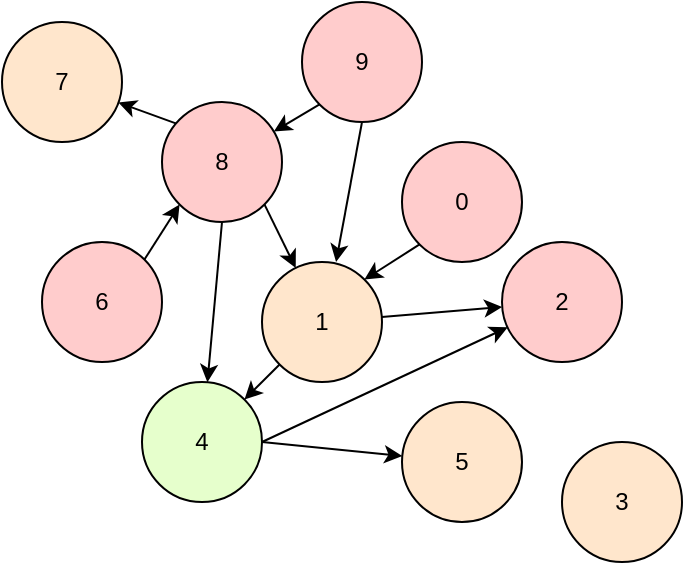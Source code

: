 <mxfile version="12.2.4" pages="1"><diagram id="jxInCSpNKCHyi3ZWSedt" name="Page-1"><mxGraphModel dx="629" dy="325" grid="1" gridSize="10" guides="1" tooltips="1" connect="1" arrows="1" fold="1" page="1" pageScale="1" pageWidth="850" pageHeight="1100" math="0" shadow="0"><root><mxCell id="0"/><mxCell id="1" parent="0"/><mxCell id="4" style="rounded=0;orthogonalLoop=1;jettySize=auto;html=1;exitX=1;exitY=0.5;exitDx=0;exitDy=0;" parent="1" source="2" target="3" edge="1"><mxGeometry relative="1" as="geometry"/></mxCell><mxCell id="10" style="edgeStyle=none;rounded=0;orthogonalLoop=1;jettySize=auto;html=1;exitX=0.5;exitY=1;exitDx=0;exitDy=0;" parent="1" source="2" target="7" edge="1"><mxGeometry relative="1" as="geometry"/></mxCell><mxCell id="12" style="edgeStyle=none;rounded=0;orthogonalLoop=1;jettySize=auto;html=1;exitX=1;exitY=1;exitDx=0;exitDy=0;" parent="1" source="2" target="11" edge="1"><mxGeometry relative="1" as="geometry"/></mxCell><mxCell id="2" value="8" style="ellipse;whiteSpace=wrap;html=1;fillColor=#FFCCCC;" parent="1" vertex="1"><mxGeometry x="110" y="60" width="60" height="60" as="geometry"/></mxCell><mxCell id="3" value="7" style="ellipse;whiteSpace=wrap;html=1;fillColor=#FFE6CC;" parent="1" vertex="1"><mxGeometry x="30" y="20" width="60" height="60" as="geometry"/></mxCell><mxCell id="6" style="rounded=0;orthogonalLoop=1;jettySize=auto;html=1;exitX=1;exitY=0;exitDx=0;exitDy=0;entryX=0;entryY=1;entryDx=0;entryDy=0;" parent="1" source="5" target="2" edge="1"><mxGeometry relative="1" as="geometry"/></mxCell><mxCell id="5" value="6" style="ellipse;whiteSpace=wrap;html=1;fillColor=#FFCCCC;" parent="1" vertex="1"><mxGeometry x="50" y="130" width="60" height="60" as="geometry"/></mxCell><mxCell id="9" style="edgeStyle=none;rounded=0;orthogonalLoop=1;jettySize=auto;html=1;exitX=1;exitY=0.5;exitDx=0;exitDy=0;" parent="1" source="7" target="8" edge="1"><mxGeometry relative="1" as="geometry"/></mxCell><mxCell id="23" style="edgeStyle=none;rounded=0;orthogonalLoop=1;jettySize=auto;html=1;exitX=1;exitY=0.5;exitDx=0;exitDy=0;" parent="1" source="7" target="13" edge="1"><mxGeometry relative="1" as="geometry"/></mxCell><mxCell id="7" value="4" style="ellipse;whiteSpace=wrap;html=1;fillColor=#E6FFCC;" parent="1" vertex="1"><mxGeometry x="100" y="200" width="60" height="60" as="geometry"/></mxCell><mxCell id="8" value="5" style="ellipse;whiteSpace=wrap;html=1;fillColor=#FFE6CC;" parent="1" vertex="1"><mxGeometry x="230" y="210" width="60" height="60" as="geometry"/></mxCell><mxCell id="14" value="" style="edgeStyle=none;rounded=0;orthogonalLoop=1;jettySize=auto;html=1;" parent="1" source="11" target="13" edge="1"><mxGeometry relative="1" as="geometry"/></mxCell><mxCell id="15" style="edgeStyle=none;rounded=0;orthogonalLoop=1;jettySize=auto;html=1;exitX=0;exitY=1;exitDx=0;exitDy=0;entryX=1;entryY=0;entryDx=0;entryDy=0;" parent="1" source="11" target="7" edge="1"><mxGeometry relative="1" as="geometry"/></mxCell><mxCell id="11" value="1" style="ellipse;whiteSpace=wrap;html=1;fillColor=#FFE6CC;" parent="1" vertex="1"><mxGeometry x="160" y="140" width="60" height="60" as="geometry"/></mxCell><mxCell id="13" value="2" style="ellipse;whiteSpace=wrap;html=1;fillColor=#FFCCCC;" parent="1" vertex="1"><mxGeometry x="280" y="130" width="60" height="60" as="geometry"/></mxCell><mxCell id="19" style="edgeStyle=none;rounded=0;orthogonalLoop=1;jettySize=auto;html=1;exitX=0;exitY=1;exitDx=0;exitDy=0;" parent="1" source="16" target="2" edge="1"><mxGeometry relative="1" as="geometry"/></mxCell><mxCell id="20" style="edgeStyle=none;rounded=0;orthogonalLoop=1;jettySize=auto;html=1;exitX=0.5;exitY=1;exitDx=0;exitDy=0;entryX=0.617;entryY=0;entryDx=0;entryDy=0;entryPerimeter=0;" parent="1" source="16" target="11" edge="1"><mxGeometry relative="1" as="geometry"/></mxCell><mxCell id="16" value="9" style="ellipse;whiteSpace=wrap;html=1;fillColor=#FFCCCC;" parent="1" vertex="1"><mxGeometry x="180" y="10" width="60" height="60" as="geometry"/></mxCell><mxCell id="22" style="edgeStyle=none;rounded=0;orthogonalLoop=1;jettySize=auto;html=1;exitX=0;exitY=1;exitDx=0;exitDy=0;entryX=1;entryY=0;entryDx=0;entryDy=0;" parent="1" source="21" target="11" edge="1"><mxGeometry relative="1" as="geometry"/></mxCell><mxCell id="21" value="0" style="ellipse;whiteSpace=wrap;html=1;fillColor=#FFCCCC;" parent="1" vertex="1"><mxGeometry x="230" y="80" width="60" height="60" as="geometry"/></mxCell><mxCell id="24" value="3" style="ellipse;whiteSpace=wrap;html=1;fillColor=#FFE6CC;" parent="1" vertex="1"><mxGeometry x="310" y="230" width="60" height="60" as="geometry"/></mxCell></root></mxGraphModel></diagram></mxfile>